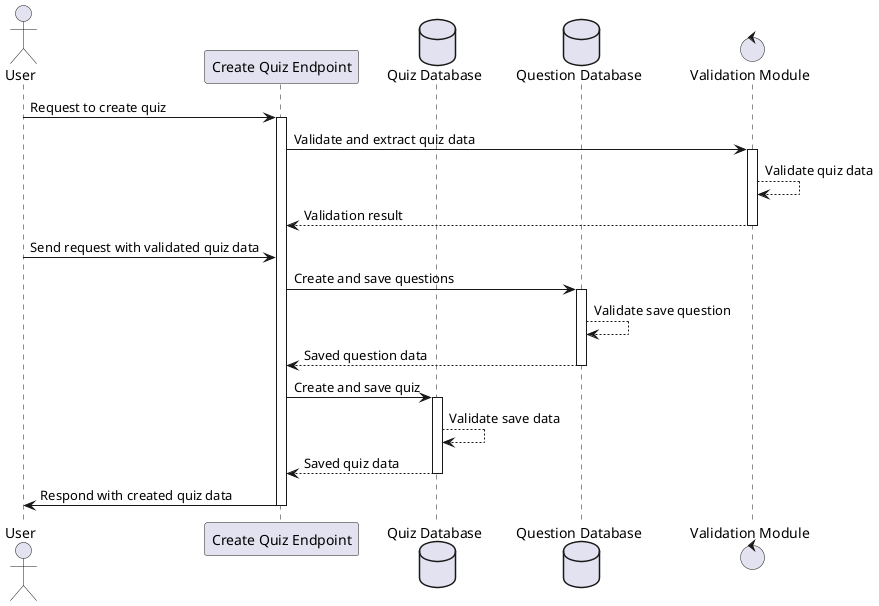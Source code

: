 @startuml
actor User as U
participant "Create Quiz Endpoint" as CreateQuizEndpoint
database "Quiz Database" as QuizDB
database "Question Database" as QuestionDB
control "Validation Module" as ValidationModule

U -> CreateQuizEndpoint: Request to create quiz
activate CreateQuizEndpoint
CreateQuizEndpoint -> ValidationModule: Validate and extract quiz data
activate ValidationModule
ValidationModule --> ValidationModule: Validate quiz data
ValidationModule --> CreateQuizEndpoint: Validation result
deactivate ValidationModule
U -> CreateQuizEndpoint: Send request with validated quiz data

CreateQuizEndpoint -> QuestionDB: Create and save questions
activate QuestionDB
QuestionDB --> QuestionDB: Validate save question
QuestionDB --> CreateQuizEndpoint: Saved question data
deactivate QuestionDB
CreateQuizEndpoint -> QuizDB: Create and save quiz
activate QuizDB
QuizDB --> QuizDB: Validate save data
QuizDB --> CreateQuizEndpoint: Saved quiz data
deactivate QuizDB
CreateQuizEndpoint -> U: Respond with created quiz data
deactivate CreateQuizEndpoint
@enduml
